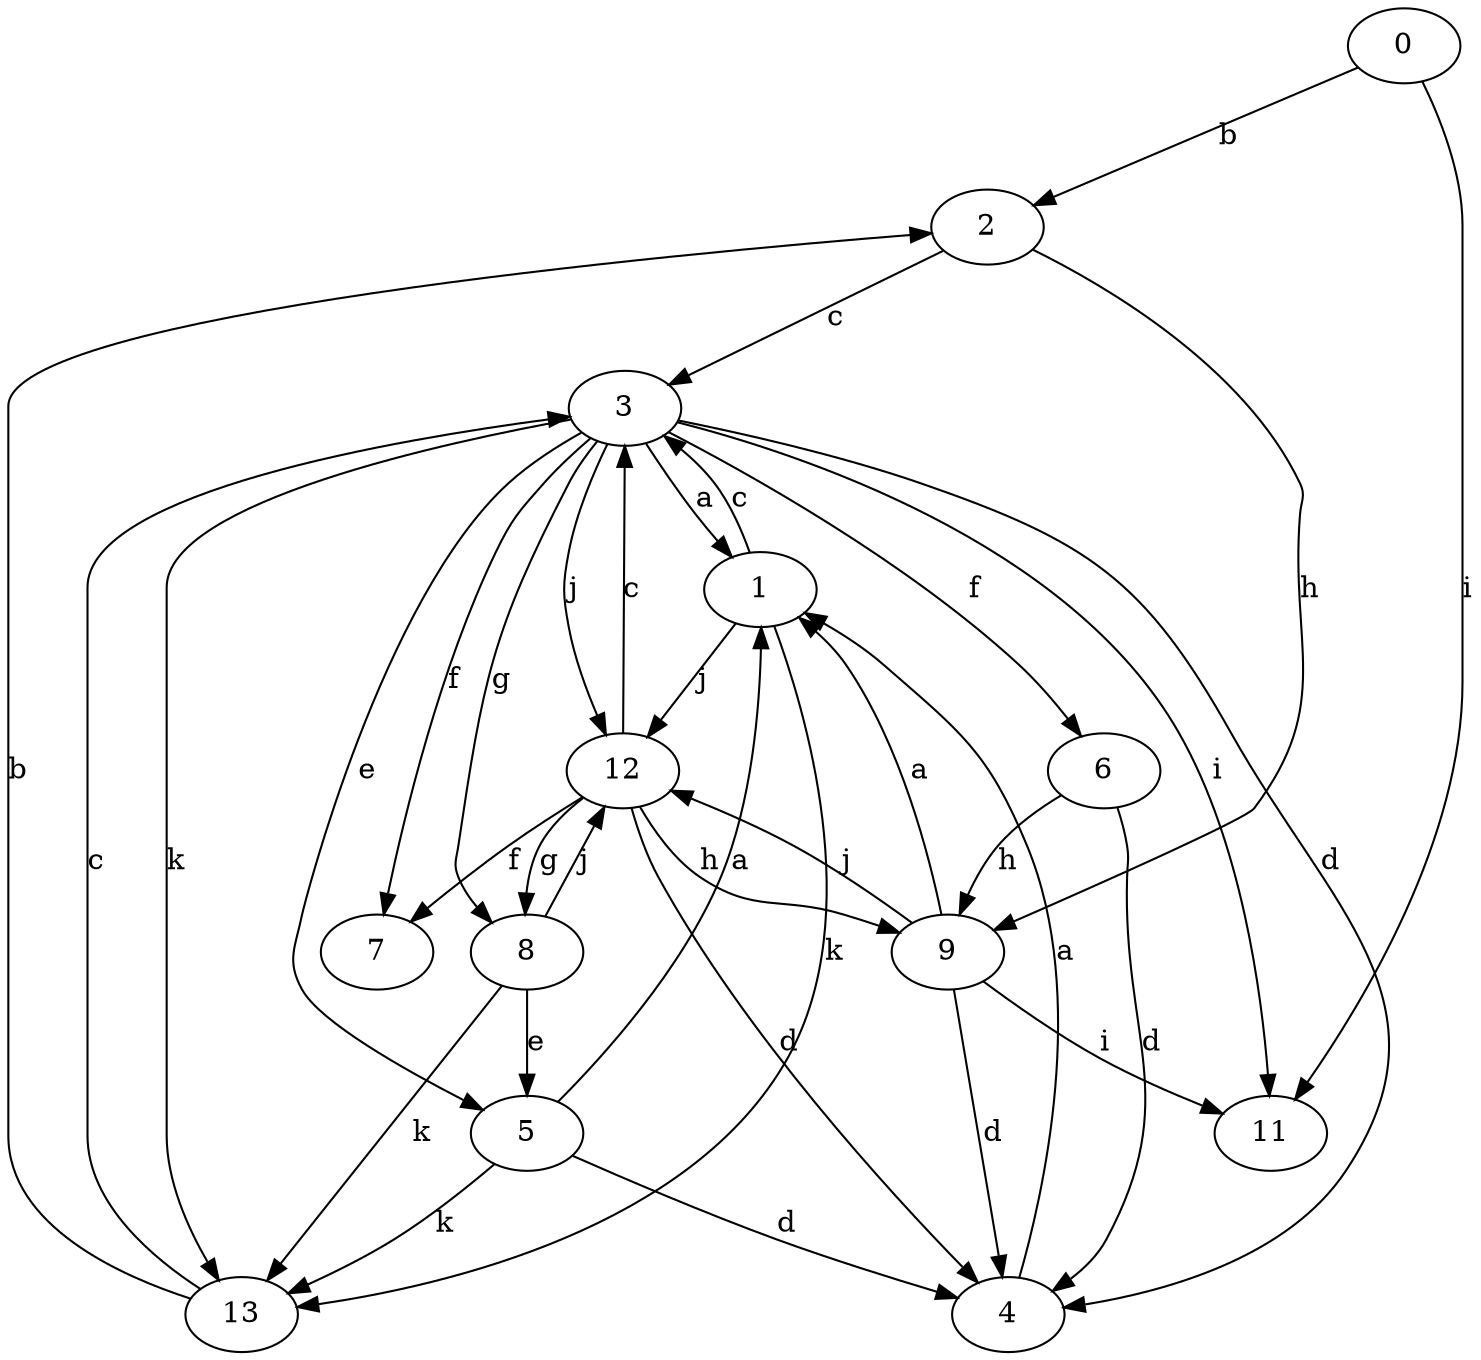 strict digraph  {
0;
1;
2;
3;
4;
5;
6;
7;
8;
9;
11;
12;
13;
0 -> 2  [label=b];
0 -> 11  [label=i];
1 -> 3  [label=c];
1 -> 12  [label=j];
1 -> 13  [label=k];
2 -> 3  [label=c];
2 -> 9  [label=h];
3 -> 1  [label=a];
3 -> 4  [label=d];
3 -> 5  [label=e];
3 -> 6  [label=f];
3 -> 7  [label=f];
3 -> 8  [label=g];
3 -> 11  [label=i];
3 -> 12  [label=j];
3 -> 13  [label=k];
4 -> 1  [label=a];
5 -> 1  [label=a];
5 -> 4  [label=d];
5 -> 13  [label=k];
6 -> 4  [label=d];
6 -> 9  [label=h];
8 -> 5  [label=e];
8 -> 12  [label=j];
8 -> 13  [label=k];
9 -> 1  [label=a];
9 -> 4  [label=d];
9 -> 11  [label=i];
9 -> 12  [label=j];
12 -> 3  [label=c];
12 -> 4  [label=d];
12 -> 7  [label=f];
12 -> 8  [label=g];
12 -> 9  [label=h];
13 -> 2  [label=b];
13 -> 3  [label=c];
}
